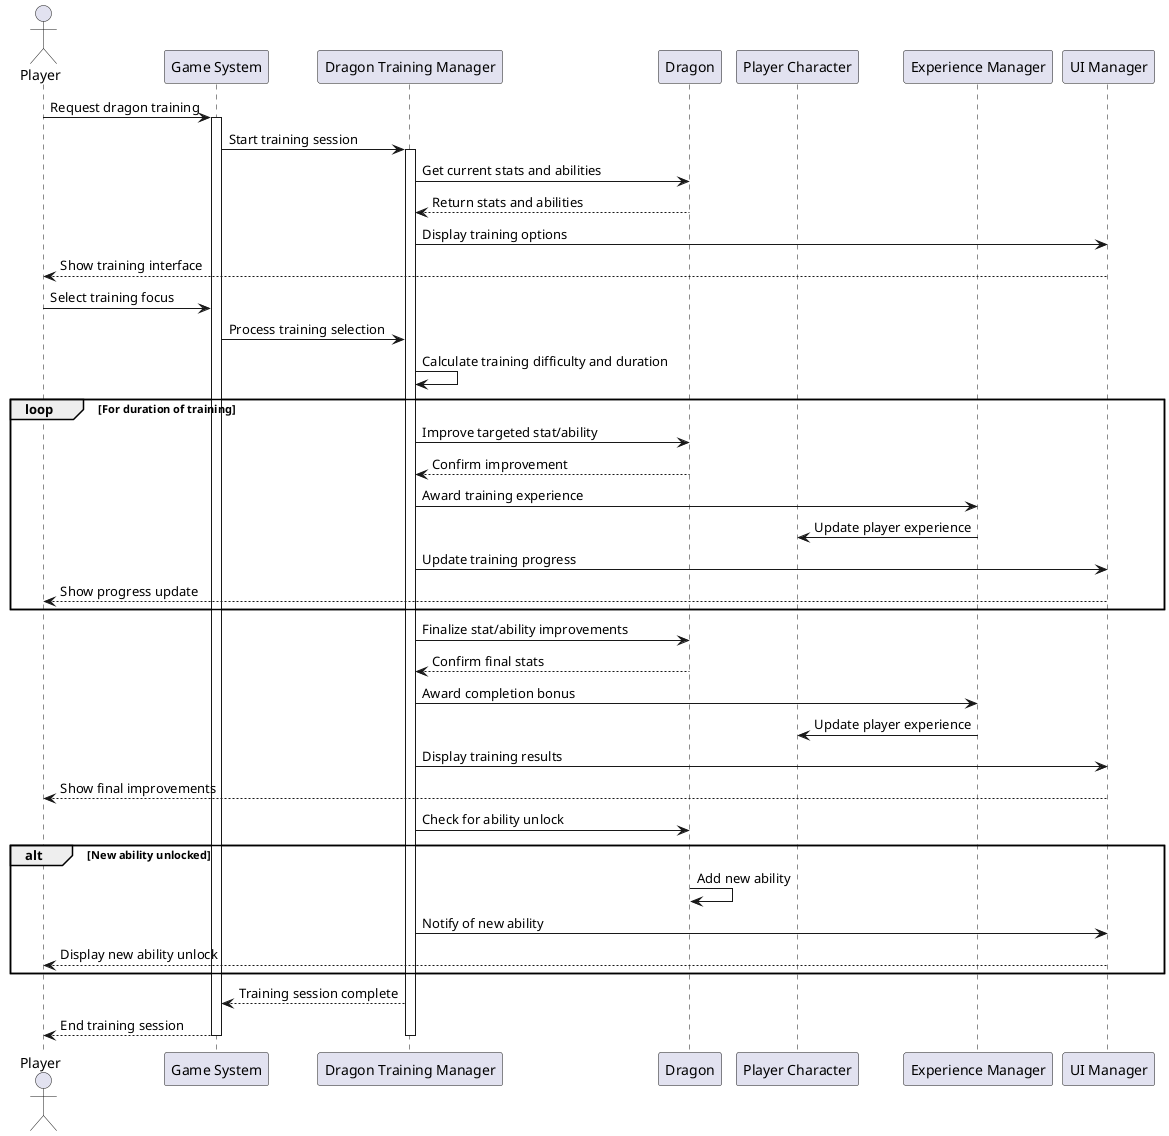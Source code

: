 @startuml
actor Player
participant "Game System" as Game
participant "Dragon Training Manager" as DTM
participant "Dragon" as Dragon
participant "Player Character" as PlayerChar
participant "Experience Manager" as ExpMgr
participant "UI Manager" as UIMgr

' Initiating training session
Player -> Game: Request dragon training
activate Game
Game -> DTM: Start training session
activate DTM
DTM -> Dragon: Get current stats and abilities
Dragon --> DTM: Return stats and abilities
DTM -> UIMgr: Display training options
UIMgr --> Player: Show training interface

' Choosing training focus
Player -> Game: Select training focus
Game -> DTM: Process training selection
DTM -> DTM: Calculate training difficulty and duration

' Training process
loop For duration of training
    DTM -> Dragon: Improve targeted stat/ability
    Dragon --> DTM: Confirm improvement
    DTM -> ExpMgr: Award training experience
    ExpMgr -> PlayerChar: Update player experience
    DTM -> UIMgr: Update training progress
    UIMgr --> Player: Show progress update
end

' Training completion
DTM -> Dragon: Finalize stat/ability improvements
Dragon --> DTM: Confirm final stats
DTM -> ExpMgr: Award completion bonus
ExpMgr -> PlayerChar: Update player experience
DTM -> UIMgr: Display training results
UIMgr --> Player: Show final improvements

' Check for new ability unlock
DTM -> Dragon: Check for ability unlock
alt New ability unlocked
    Dragon -> Dragon: Add new ability
    DTM -> UIMgr: Notify of new ability
    UIMgr --> Player: Display new ability unlock
end

DTM --> Game: Training session complete
Game --> Player: End training session

deactivate DTM
deactivate Game
@enduml
